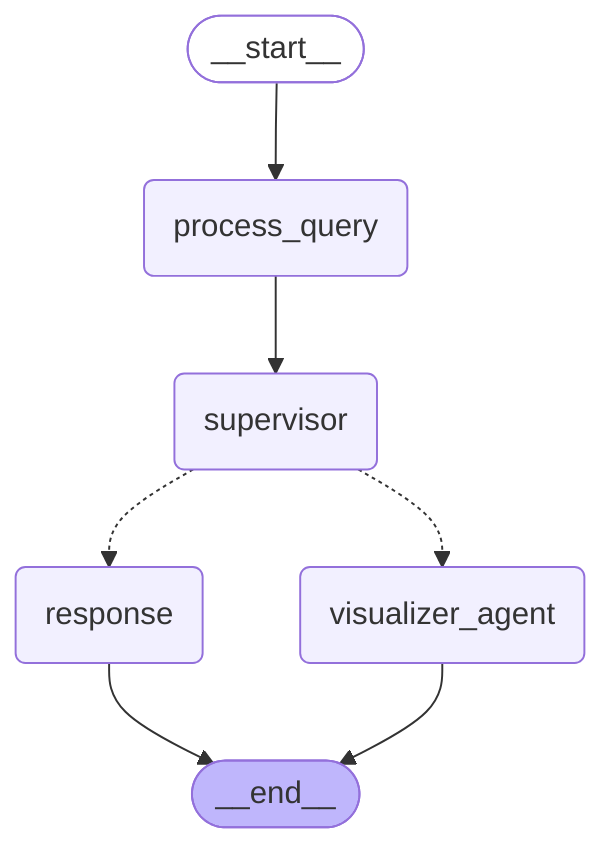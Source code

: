 ---
config:
  flowchart:
    curve: basis
---
graph TD;
	__start__([<p>__start__</p>]):::first
	process_query(process_query)
	supervisor(supervisor)
	response(response)
	visualizer_agent(visualizer_agent)
	__end__([<p>__end__</p>]):::last
	__start__ --> process_query;
	process_query --> supervisor;
	supervisor -.-> response;
	supervisor -.-> visualizer_agent;
	response --> __end__;
	visualizer_agent --> __end__;
	classDef default fill:#f2f0ff,line-height:1.2
	classDef first fill-opacity:0
	classDef last fill:#bfb6fc